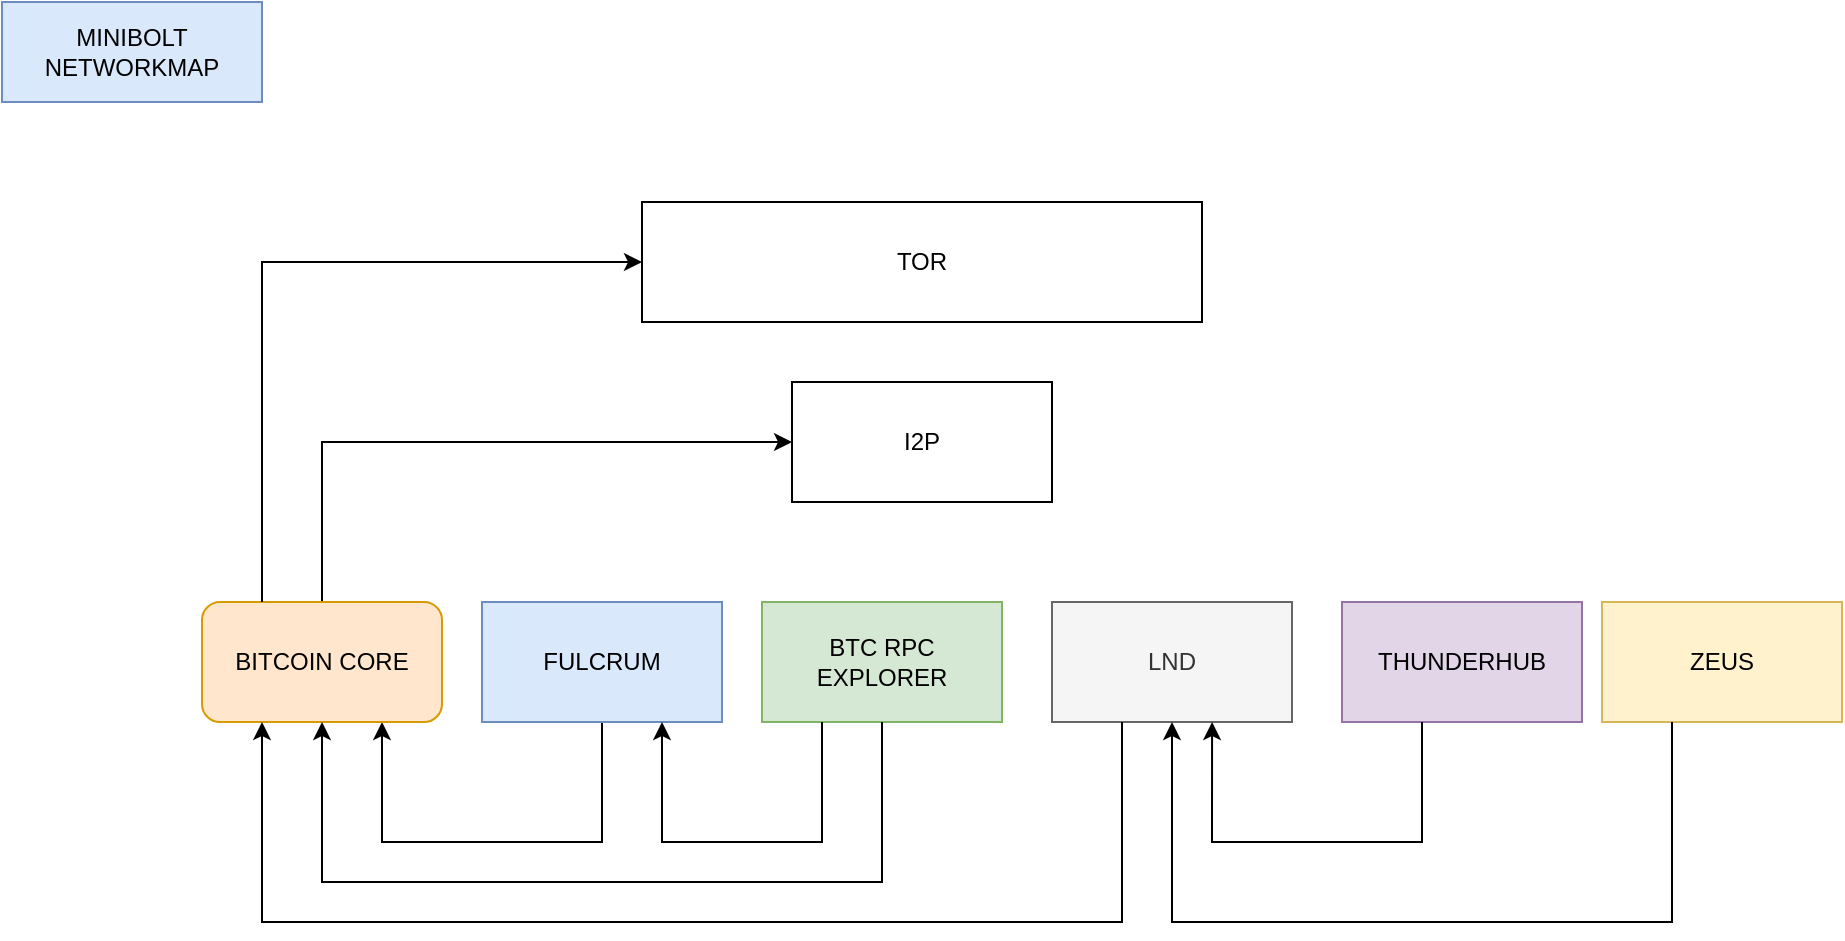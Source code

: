 <mxfile version="21.3.0" type="github">
  <diagram name="Página-1" id="dB3eKQBNZShQxtix_K70">
    <mxGraphModel dx="731" dy="434" grid="1" gridSize="10" guides="1" tooltips="1" connect="1" arrows="1" fold="1" page="1" pageScale="1" pageWidth="827" pageHeight="1169" math="0" shadow="0">
      <root>
        <mxCell id="0" />
        <mxCell id="1" parent="0" />
        <mxCell id="87kUoaWlma9BREmuZmnL-1" value="MINIBOLT NETWORKMAP" style="text;html=1;strokeColor=#6c8ebf;fillColor=#dae8fc;align=center;verticalAlign=middle;whiteSpace=wrap;rounded=0;" parent="1" vertex="1">
          <mxGeometry x="10" y="10" width="130" height="50" as="geometry" />
        </mxCell>
        <mxCell id="n0-edF3tHvyob96DkQFq-1" value="TOR" style="rounded=0;whiteSpace=wrap;html=1;" parent="1" vertex="1">
          <mxGeometry x="330" y="110" width="280" height="60" as="geometry" />
        </mxCell>
        <mxCell id="2m7tZ_6GRYpsZy8NmaxY-2" value="" style="edgeStyle=orthogonalEdgeStyle;rounded=0;orthogonalLoop=1;jettySize=auto;html=1;exitX=0.5;exitY=0;exitDx=0;exitDy=0;" edge="1" parent="1" source="h6LU9cW44lIvaIBkPetr-2" target="h6LU9cW44lIvaIBkPetr-1">
          <mxGeometry relative="1" as="geometry">
            <mxPoint x="220" y="230" as="sourcePoint" />
            <Array as="points">
              <mxPoint x="170" y="230" />
            </Array>
          </mxGeometry>
        </mxCell>
        <mxCell id="h6LU9cW44lIvaIBkPetr-1" value="I2P" style="rounded=0;whiteSpace=wrap;html=1;" parent="1" vertex="1">
          <mxGeometry x="405" y="200" width="130" height="60" as="geometry" />
        </mxCell>
        <mxCell id="2m7tZ_6GRYpsZy8NmaxY-5" value="" style="edgeStyle=orthogonalEdgeStyle;rounded=0;orthogonalLoop=1;jettySize=auto;html=1;exitX=0.5;exitY=1;exitDx=0;exitDy=0;" edge="1" parent="1" source="h6LU9cW44lIvaIBkPetr-3" target="h6LU9cW44lIvaIBkPetr-2">
          <mxGeometry relative="1" as="geometry">
            <mxPoint x="170" y="450" as="sourcePoint" />
            <Array as="points">
              <mxPoint x="310" y="430" />
              <mxPoint x="200" y="430" />
            </Array>
          </mxGeometry>
        </mxCell>
        <mxCell id="h6LU9cW44lIvaIBkPetr-2" value="BITCOIN CORE" style="rounded=1;whiteSpace=wrap;html=1;fillColor=#ffe6cc;strokeColor=#d79b00;" parent="1" vertex="1">
          <mxGeometry x="110" y="310" width="120" height="60" as="geometry" />
        </mxCell>
        <mxCell id="h6LU9cW44lIvaIBkPetr-3" value="FULCRUM" style="rounded=0;whiteSpace=wrap;html=1;fillColor=#dae8fc;strokeColor=#6c8ebf;" parent="1" vertex="1">
          <mxGeometry x="250" y="310" width="120" height="60" as="geometry" />
        </mxCell>
        <mxCell id="h6LU9cW44lIvaIBkPetr-4" value="BTC RPC EXPLORER" style="rounded=0;whiteSpace=wrap;html=1;fillColor=#d5e8d4;strokeColor=#82b366;" parent="1" vertex="1">
          <mxGeometry x="390" y="310" width="120" height="60" as="geometry" />
        </mxCell>
        <mxCell id="h6LU9cW44lIvaIBkPetr-5" value="LND" style="rounded=0;whiteSpace=wrap;html=1;fillColor=#f5f5f5;fontColor=#333333;strokeColor=#666666;" parent="1" vertex="1">
          <mxGeometry x="535" y="310" width="120" height="60" as="geometry" />
        </mxCell>
        <mxCell id="h6LU9cW44lIvaIBkPetr-6" value="THUNDERHUB" style="rounded=0;whiteSpace=wrap;html=1;fillColor=#e1d5e7;strokeColor=#9673a6;" parent="1" vertex="1">
          <mxGeometry x="680" y="310" width="120" height="60" as="geometry" />
        </mxCell>
        <mxCell id="2m7tZ_6GRYpsZy8NmaxY-3" value="" style="edgeStyle=orthogonalEdgeStyle;rounded=0;orthogonalLoop=1;jettySize=auto;html=1;exitX=0.5;exitY=0;exitDx=0;exitDy=0;entryX=0;entryY=0.5;entryDx=0;entryDy=0;" edge="1" parent="1" target="n0-edF3tHvyob96DkQFq-1">
          <mxGeometry relative="1" as="geometry">
            <mxPoint x="140" y="310" as="sourcePoint" />
            <mxPoint x="375" y="230" as="targetPoint" />
            <Array as="points">
              <mxPoint x="140" y="140" />
            </Array>
          </mxGeometry>
        </mxCell>
        <mxCell id="2m7tZ_6GRYpsZy8NmaxY-6" value="" style="edgeStyle=orthogonalEdgeStyle;rounded=0;orthogonalLoop=1;jettySize=auto;html=1;" edge="1" parent="1">
          <mxGeometry relative="1" as="geometry">
            <mxPoint x="450" y="370" as="sourcePoint" />
            <mxPoint x="170" y="370" as="targetPoint" />
            <Array as="points">
              <mxPoint x="450" y="370" />
              <mxPoint x="450" y="450" />
              <mxPoint x="170" y="450" />
            </Array>
          </mxGeometry>
        </mxCell>
        <mxCell id="2m7tZ_6GRYpsZy8NmaxY-7" value="" style="edgeStyle=orthogonalEdgeStyle;rounded=0;orthogonalLoop=1;jettySize=auto;html=1;entryX=0.75;entryY=1;entryDx=0;entryDy=0;exitX=0.25;exitY=1;exitDx=0;exitDy=0;" edge="1" parent="1" source="h6LU9cW44lIvaIBkPetr-4" target="h6LU9cW44lIvaIBkPetr-3">
          <mxGeometry relative="1" as="geometry">
            <mxPoint x="210" y="380" as="sourcePoint" />
            <mxPoint x="320" y="380" as="targetPoint" />
            <Array as="points">
              <mxPoint x="420" y="430" />
              <mxPoint x="340" y="430" />
            </Array>
          </mxGeometry>
        </mxCell>
        <mxCell id="2m7tZ_6GRYpsZy8NmaxY-8" value="" style="edgeStyle=orthogonalEdgeStyle;rounded=0;orthogonalLoop=1;jettySize=auto;html=1;exitX=0.5;exitY=1;exitDx=0;exitDy=0;entryX=0.25;entryY=1;entryDx=0;entryDy=0;" edge="1" parent="1" target="h6LU9cW44lIvaIBkPetr-2">
          <mxGeometry relative="1" as="geometry">
            <mxPoint x="570" y="370" as="sourcePoint" />
            <mxPoint x="460" y="370" as="targetPoint" />
            <Array as="points">
              <mxPoint x="570" y="470" />
              <mxPoint x="140" y="470" />
            </Array>
          </mxGeometry>
        </mxCell>
        <mxCell id="2m7tZ_6GRYpsZy8NmaxY-9" value="" style="edgeStyle=orthogonalEdgeStyle;rounded=0;orthogonalLoop=1;jettySize=auto;html=1;entryX=0.667;entryY=1;entryDx=0;entryDy=0;exitX=0.25;exitY=1;exitDx=0;exitDy=0;entryPerimeter=0;" edge="1" parent="1" target="h6LU9cW44lIvaIBkPetr-5">
          <mxGeometry relative="1" as="geometry">
            <mxPoint x="720" y="370" as="sourcePoint" />
            <mxPoint x="640" y="370" as="targetPoint" />
            <Array as="points">
              <mxPoint x="720" y="430" />
              <mxPoint x="615" y="430" />
            </Array>
          </mxGeometry>
        </mxCell>
        <mxCell id="2m7tZ_6GRYpsZy8NmaxY-10" value="ZEUS" style="rounded=0;whiteSpace=wrap;html=1;fillColor=#fff2cc;strokeColor=#d6b656;" vertex="1" parent="1">
          <mxGeometry x="810" y="310" width="120" height="60" as="geometry" />
        </mxCell>
        <mxCell id="2m7tZ_6GRYpsZy8NmaxY-11" value="" style="edgeStyle=orthogonalEdgeStyle;rounded=0;orthogonalLoop=1;jettySize=auto;html=1;entryX=0.5;entryY=1;entryDx=0;entryDy=0;exitX=0.25;exitY=1;exitDx=0;exitDy=0;" edge="1" parent="1" target="h6LU9cW44lIvaIBkPetr-5">
          <mxGeometry relative="1" as="geometry">
            <mxPoint x="845" y="370" as="sourcePoint" />
            <mxPoint x="740" y="370" as="targetPoint" />
            <Array as="points">
              <mxPoint x="845" y="470" />
              <mxPoint x="595" y="470" />
            </Array>
          </mxGeometry>
        </mxCell>
      </root>
    </mxGraphModel>
  </diagram>
</mxfile>

